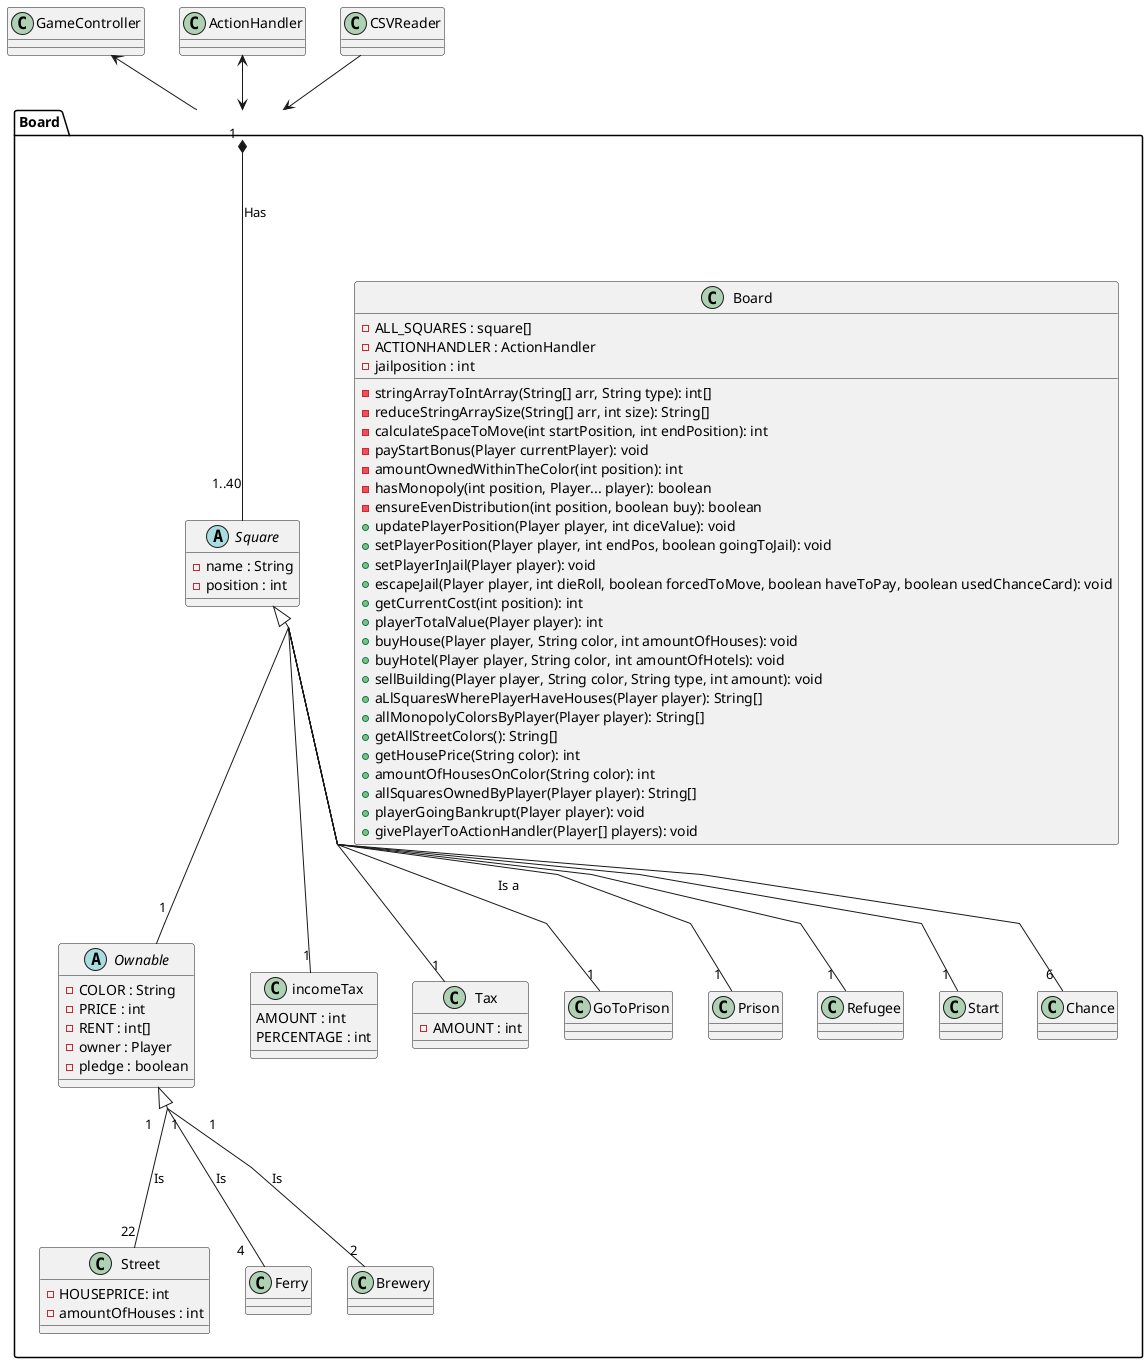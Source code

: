 @startuml
'https://plantuml.com/class-diagram
skinparam groupInheritance 2

skinparam linetype polyline

package Board
{
     class Board {
     -ALL_SQUARES : square[]
     -ACTIONHANDLER : ActionHandler
     -jailposition : int

     -stringArrayToIntArray(String[] arr, String type): int[]
     -reduceStringArraySize(String[] arr, int size): String[]
     -calculateSpaceToMove(int startPosition, int endPosition): int
     -payStartBonus(Player currentPlayer): void
     -amountOwnedWithinTheColor(int position): int
     -hasMonopoly(int position, Player... player): boolean
     -ensureEvenDistribution(int position, boolean buy): boolean
     +updatePlayerPosition(Player player, int diceValue): void
     +setPlayerPosition(Player player, int endPos, boolean goingToJail): void
     +setPlayerInJail(Player player): void
     +escapeJail(Player player, int dieRoll, boolean forcedToMove, boolean haveToPay, boolean usedChanceCard): void
     +getCurrentCost(int position): int
     +playerTotalValue(Player player): int
     +buyHouse(Player player, String color, int amountOfHouses): void
     +buyHotel(Player player, String color, int amountOfHotels): void
     +sellBuilding(Player player, String color, String type, int amount): void
     +aLlSquaresWherePlayerHaveHouses(Player player): String[]
     +allMonopolyColorsByPlayer(Player player): String[]
     +getAllStreetColors(): String[]
     +getHousePrice(String color): int
     +amountOfHousesOnColor(String color): int
     +allSquaresOwnedByPlayer(Player player): String[]
     +playerGoingBankrupt(Player player): void
     +givePlayerToActionHandler(Player[] players): void






    }
     abstract class Square {
         -name : String
         -position : int
     }
     class Street{
        -HOUSEPRICE: int
        -amountOfHouses : int

     }
     abstract class Ownable{
        -COLOR : String
        -PRICE : int
        -RENT : int[]
        -owner : Player
        -pledge : boolean
     }
     class incomeTax{
       AMOUNT : int
       PERCENTAGE : int
     }
     class Tax{
        -AMOUNT : int
     }
     class Ferry{
     }
     class Brewery{
     }
     class GoToPrison{
     }
     class Prison{
     }
     class Refugee{
     }
     class Start{
     }
     class Chance{
     }
}

Board "1  "  *--d- "1..40" Square: Has

Ownable "1     " <|--- "22" Street : Is\t
Ownable "1" <|--- " 4    " Ferry : Is \t
Ownable "           1" <|--- " 2" Brewery : Is\t


Square <|-- "1" Tax
Square <|-- "        1" Ownable
Square <|-- "1" incomeTax
Square <|-- "           1" Start
Square <|-- "             1" Refugee
Square <|-- "1" GoToPrison: \t Is a    \t
Square <|-- "             1" Prison
Square <|--  "            6" Chance

GameController <-- Board
ActionHandler <--> Board
CSVReader --> Board


@enduml